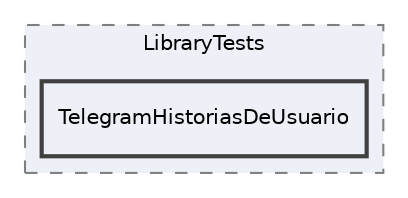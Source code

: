 digraph "/mnt/c/Users/Bastet/Projects/WinProgramacion2/pii_2022_2_equipo_21/test/LibraryTests/TelegramHistoriasDeUsuario"
{
 // INTERACTIVE_SVG=YES
 // LATEX_PDF_SIZE
  edge [fontname="Helvetica",fontsize="10",labelfontname="Helvetica",labelfontsize="10"];
  node [fontname="Helvetica",fontsize="10",shape=record];
  compound=true
  subgraph clusterdir_6c8e1213d96547949c4ad1dee757a549 {
    graph [ bgcolor="#edf0f7", pencolor="grey50", style="filled,dashed,", label="LibraryTests", fontname="Helvetica", fontsize="10", URL="dir_6c8e1213d96547949c4ad1dee757a549.html"]
  dir_2d2fb486ff654fad6c9d5c7a9a94b333 [shape=box, label="TelegramHistoriasDeUsuario", style="filled,bold,", fillcolor="#edf0f7", color="grey25", URL="dir_2d2fb486ff654fad6c9d5c7a9a94b333.html"];
  }
}
